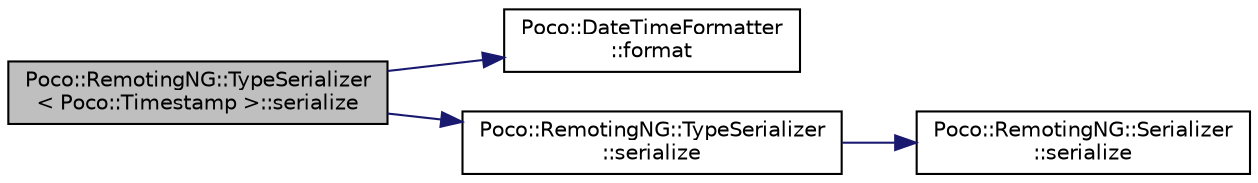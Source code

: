 digraph "Poco::RemotingNG::TypeSerializer&lt; Poco::Timestamp &gt;::serialize"
{
 // LATEX_PDF_SIZE
  edge [fontname="Helvetica",fontsize="10",labelfontname="Helvetica",labelfontsize="10"];
  node [fontname="Helvetica",fontsize="10",shape=record];
  rankdir="LR";
  Node1 [label="Poco::RemotingNG::TypeSerializer\l\< Poco::Timestamp \>::serialize",height=0.2,width=0.4,color="black", fillcolor="grey75", style="filled", fontcolor="black",tooltip=" "];
  Node1 -> Node2 [color="midnightblue",fontsize="10",style="solid"];
  Node2 [label="Poco::DateTimeFormatter\l::format",height=0.2,width=0.4,color="black", fillcolor="white", style="filled",URL="$classPoco_1_1DateTimeFormatter.html#a0d95acbf4a5bc6e7c370a16da6fd1a06",tooltip=" "];
  Node1 -> Node3 [color="midnightblue",fontsize="10",style="solid"];
  Node3 [label="Poco::RemotingNG::TypeSerializer\l::serialize",height=0.2,width=0.4,color="black", fillcolor="white", style="filled",URL="$classPoco_1_1RemotingNG_1_1TypeSerializer.html#a68e1b45755caaac6758c781ad891a0ee",tooltip=" "];
  Node3 -> Node4 [color="midnightblue",fontsize="10",style="solid"];
  Node4 [label="Poco::RemotingNG::Serializer\l::serialize",height=0.2,width=0.4,color="black", fillcolor="white", style="filled",URL="$classPoco_1_1RemotingNG_1_1Serializer.html#a69ef69eed719ee3b046daeba106e41e4",tooltip=" "];
}
